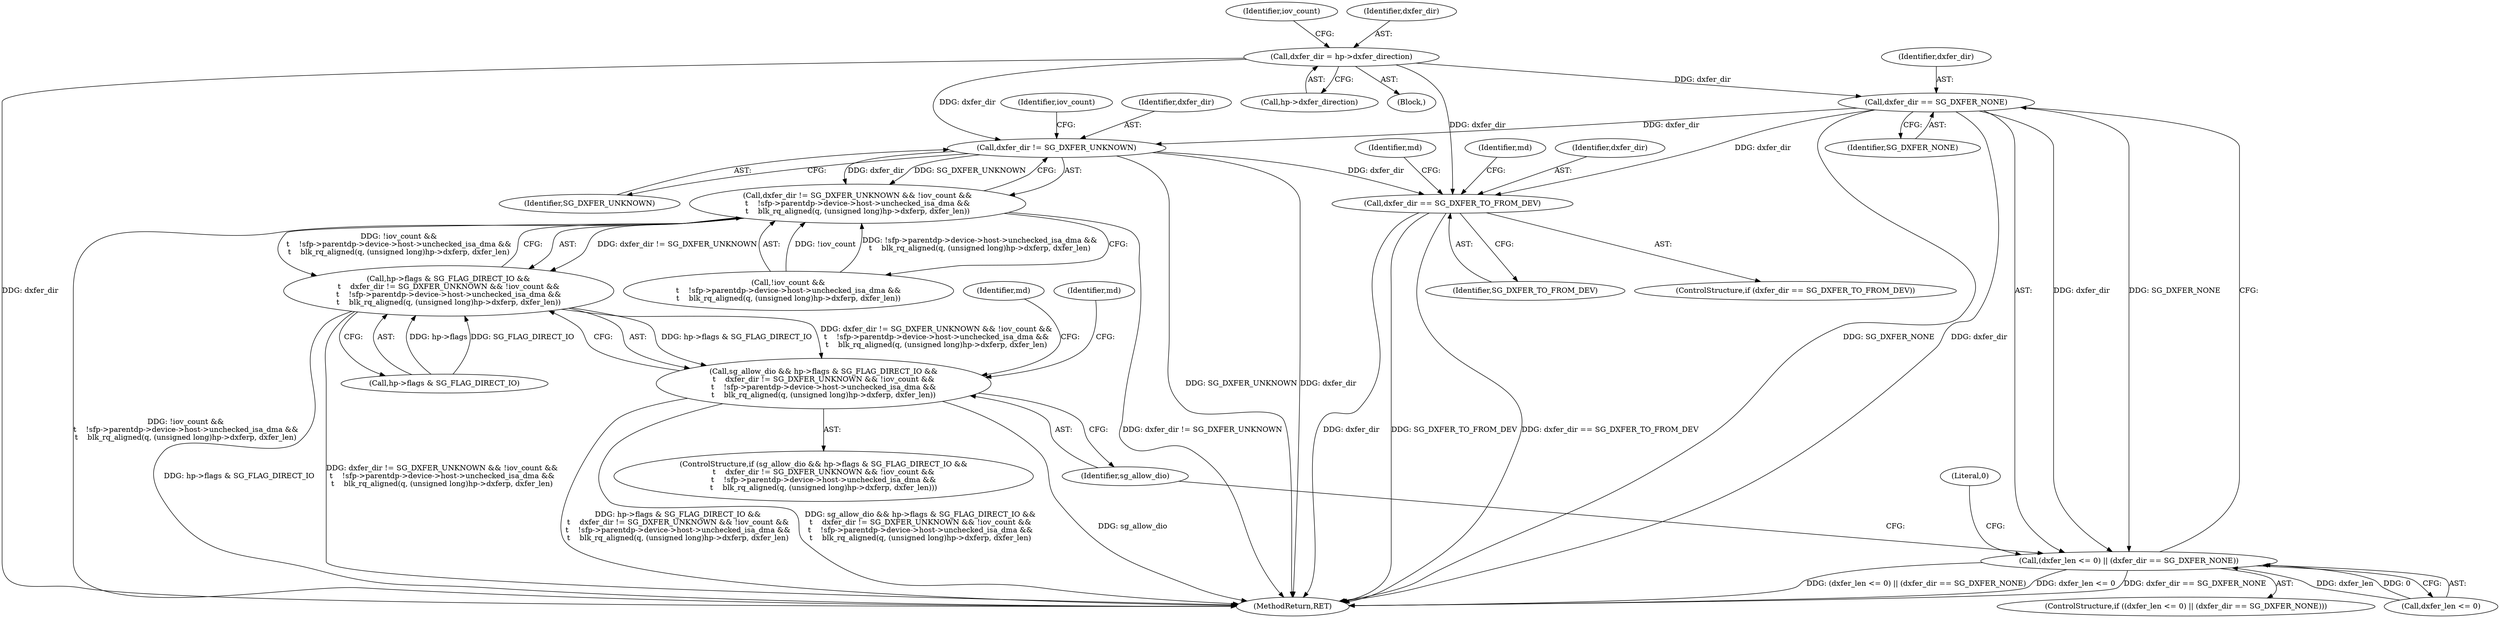 digraph "0_linux_451a2886b6bf90e2fb378f7c46c655450fb96e81@pointer" {
"1000129" [label="(Call,dxfer_dir = hp->dxfer_direction)"];
"1000280" [label="(Call,dxfer_dir == SG_DXFER_NONE)"];
"1000276" [label="(Call,(dxfer_len <= 0) || (dxfer_dir == SG_DXFER_NONE))"];
"1000295" [label="(Call,dxfer_dir != SG_DXFER_UNKNOWN)"];
"1000294" [label="(Call,dxfer_dir != SG_DXFER_UNKNOWN && !iov_count &&\n\t    !sfp->parentdp->device->host->unchecked_isa_dma &&\n\t    blk_rq_aligned(q, (unsigned long)hp->dxferp, dxfer_len))"];
"1000288" [label="(Call,hp->flags & SG_FLAG_DIRECT_IO &&\n\t    dxfer_dir != SG_DXFER_UNKNOWN && !iov_count &&\n\t    !sfp->parentdp->device->host->unchecked_isa_dma &&\n\t    blk_rq_aligned(q, (unsigned long)hp->dxferp, dxfer_len))"];
"1000286" [label="(Call,sg_allow_dio && hp->flags & SG_FLAG_DIRECT_IO &&\n\t    dxfer_dir != SG_DXFER_UNKNOWN && !iov_count &&\n\t    !sfp->parentdp->device->host->unchecked_isa_dma &&\n\t    blk_rq_aligned(q, (unsigned long)hp->dxferp, dxfer_len))"];
"1000394" [label="(Call,dxfer_dir == SG_DXFER_TO_FROM_DEV)"];
"1000300" [label="(Identifier,iov_count)"];
"1000281" [label="(Identifier,dxfer_dir)"];
"1000276" [label="(Call,(dxfer_len <= 0) || (dxfer_dir == SG_DXFER_NONE))"];
"1000275" [label="(ControlStructure,if ((dxfer_len <= 0) || (dxfer_dir == SG_DXFER_NONE)))"];
"1000394" [label="(Call,dxfer_dir == SG_DXFER_TO_FROM_DEV)"];
"1000288" [label="(Call,hp->flags & SG_FLAG_DIRECT_IO &&\n\t    dxfer_dir != SG_DXFER_UNKNOWN && !iov_count &&\n\t    !sfp->parentdp->device->host->unchecked_isa_dma &&\n\t    blk_rq_aligned(q, (unsigned long)hp->dxferp, dxfer_len))"];
"1000280" [label="(Call,dxfer_dir == SG_DXFER_NONE)"];
"1000395" [label="(Identifier,dxfer_dir)"];
"1000296" [label="(Identifier,dxfer_dir)"];
"1000321" [label="(Identifier,md)"];
"1000393" [label="(ControlStructure,if (dxfer_dir == SG_DXFER_TO_FROM_DEV))"];
"1000284" [label="(Literal,0)"];
"1000325" [label="(Identifier,md)"];
"1000286" [label="(Call,sg_allow_dio && hp->flags & SG_FLAG_DIRECT_IO &&\n\t    dxfer_dir != SG_DXFER_UNKNOWN && !iov_count &&\n\t    !sfp->parentdp->device->host->unchecked_isa_dma &&\n\t    blk_rq_aligned(q, (unsigned long)hp->dxferp, dxfer_len))"];
"1000294" [label="(Call,dxfer_dir != SG_DXFER_UNKNOWN && !iov_count &&\n\t    !sfp->parentdp->device->host->unchecked_isa_dma &&\n\t    blk_rq_aligned(q, (unsigned long)hp->dxferp, dxfer_len))"];
"1000287" [label="(Identifier,sg_allow_dio)"];
"1000507" [label="(MethodReturn,RET)"];
"1000131" [label="(Call,hp->dxfer_direction)"];
"1000136" [label="(Identifier,iov_count)"];
"1000129" [label="(Call,dxfer_dir = hp->dxfer_direction)"];
"1000289" [label="(Call,hp->flags & SG_FLAG_DIRECT_IO)"];
"1000396" [label="(Identifier,SG_DXFER_TO_FROM_DEV)"];
"1000295" [label="(Call,dxfer_dir != SG_DXFER_UNKNOWN)"];
"1000130" [label="(Identifier,dxfer_dir)"];
"1000282" [label="(Identifier,SG_DXFER_NONE)"];
"1000104" [label="(Block,)"];
"1000285" [label="(ControlStructure,if (sg_allow_dio && hp->flags & SG_FLAG_DIRECT_IO &&\n\t    dxfer_dir != SG_DXFER_UNKNOWN && !iov_count &&\n\t    !sfp->parentdp->device->host->unchecked_isa_dma &&\n\t    blk_rq_aligned(q, (unsigned long)hp->dxferp, dxfer_len)))"];
"1000399" [label="(Identifier,md)"];
"1000405" [label="(Identifier,md)"];
"1000277" [label="(Call,dxfer_len <= 0)"];
"1000297" [label="(Identifier,SG_DXFER_UNKNOWN)"];
"1000298" [label="(Call,!iov_count &&\n\t    !sfp->parentdp->device->host->unchecked_isa_dma &&\n\t    blk_rq_aligned(q, (unsigned long)hp->dxferp, dxfer_len))"];
"1000129" -> "1000104"  [label="AST: "];
"1000129" -> "1000131"  [label="CFG: "];
"1000130" -> "1000129"  [label="AST: "];
"1000131" -> "1000129"  [label="AST: "];
"1000136" -> "1000129"  [label="CFG: "];
"1000129" -> "1000507"  [label="DDG: dxfer_dir"];
"1000129" -> "1000280"  [label="DDG: dxfer_dir"];
"1000129" -> "1000295"  [label="DDG: dxfer_dir"];
"1000129" -> "1000394"  [label="DDG: dxfer_dir"];
"1000280" -> "1000276"  [label="AST: "];
"1000280" -> "1000282"  [label="CFG: "];
"1000281" -> "1000280"  [label="AST: "];
"1000282" -> "1000280"  [label="AST: "];
"1000276" -> "1000280"  [label="CFG: "];
"1000280" -> "1000507"  [label="DDG: SG_DXFER_NONE"];
"1000280" -> "1000507"  [label="DDG: dxfer_dir"];
"1000280" -> "1000276"  [label="DDG: dxfer_dir"];
"1000280" -> "1000276"  [label="DDG: SG_DXFER_NONE"];
"1000280" -> "1000295"  [label="DDG: dxfer_dir"];
"1000280" -> "1000394"  [label="DDG: dxfer_dir"];
"1000276" -> "1000275"  [label="AST: "];
"1000276" -> "1000277"  [label="CFG: "];
"1000277" -> "1000276"  [label="AST: "];
"1000284" -> "1000276"  [label="CFG: "];
"1000287" -> "1000276"  [label="CFG: "];
"1000276" -> "1000507"  [label="DDG: dxfer_dir == SG_DXFER_NONE"];
"1000276" -> "1000507"  [label="DDG: (dxfer_len <= 0) || (dxfer_dir == SG_DXFER_NONE)"];
"1000276" -> "1000507"  [label="DDG: dxfer_len <= 0"];
"1000277" -> "1000276"  [label="DDG: dxfer_len"];
"1000277" -> "1000276"  [label="DDG: 0"];
"1000295" -> "1000294"  [label="AST: "];
"1000295" -> "1000297"  [label="CFG: "];
"1000296" -> "1000295"  [label="AST: "];
"1000297" -> "1000295"  [label="AST: "];
"1000300" -> "1000295"  [label="CFG: "];
"1000294" -> "1000295"  [label="CFG: "];
"1000295" -> "1000507"  [label="DDG: dxfer_dir"];
"1000295" -> "1000507"  [label="DDG: SG_DXFER_UNKNOWN"];
"1000295" -> "1000294"  [label="DDG: dxfer_dir"];
"1000295" -> "1000294"  [label="DDG: SG_DXFER_UNKNOWN"];
"1000295" -> "1000394"  [label="DDG: dxfer_dir"];
"1000294" -> "1000288"  [label="AST: "];
"1000294" -> "1000298"  [label="CFG: "];
"1000298" -> "1000294"  [label="AST: "];
"1000288" -> "1000294"  [label="CFG: "];
"1000294" -> "1000507"  [label="DDG: !iov_count &&\n\t    !sfp->parentdp->device->host->unchecked_isa_dma &&\n\t    blk_rq_aligned(q, (unsigned long)hp->dxferp, dxfer_len)"];
"1000294" -> "1000507"  [label="DDG: dxfer_dir != SG_DXFER_UNKNOWN"];
"1000294" -> "1000288"  [label="DDG: dxfer_dir != SG_DXFER_UNKNOWN"];
"1000294" -> "1000288"  [label="DDG: !iov_count &&\n\t    !sfp->parentdp->device->host->unchecked_isa_dma &&\n\t    blk_rq_aligned(q, (unsigned long)hp->dxferp, dxfer_len)"];
"1000298" -> "1000294"  [label="DDG: !iov_count"];
"1000298" -> "1000294"  [label="DDG: !sfp->parentdp->device->host->unchecked_isa_dma &&\n\t    blk_rq_aligned(q, (unsigned long)hp->dxferp, dxfer_len)"];
"1000288" -> "1000286"  [label="AST: "];
"1000288" -> "1000289"  [label="CFG: "];
"1000289" -> "1000288"  [label="AST: "];
"1000286" -> "1000288"  [label="CFG: "];
"1000288" -> "1000507"  [label="DDG: dxfer_dir != SG_DXFER_UNKNOWN && !iov_count &&\n\t    !sfp->parentdp->device->host->unchecked_isa_dma &&\n\t    blk_rq_aligned(q, (unsigned long)hp->dxferp, dxfer_len)"];
"1000288" -> "1000507"  [label="DDG: hp->flags & SG_FLAG_DIRECT_IO"];
"1000288" -> "1000286"  [label="DDG: hp->flags & SG_FLAG_DIRECT_IO"];
"1000288" -> "1000286"  [label="DDG: dxfer_dir != SG_DXFER_UNKNOWN && !iov_count &&\n\t    !sfp->parentdp->device->host->unchecked_isa_dma &&\n\t    blk_rq_aligned(q, (unsigned long)hp->dxferp, dxfer_len)"];
"1000289" -> "1000288"  [label="DDG: hp->flags"];
"1000289" -> "1000288"  [label="DDG: SG_FLAG_DIRECT_IO"];
"1000286" -> "1000285"  [label="AST: "];
"1000286" -> "1000287"  [label="CFG: "];
"1000287" -> "1000286"  [label="AST: "];
"1000321" -> "1000286"  [label="CFG: "];
"1000325" -> "1000286"  [label="CFG: "];
"1000286" -> "1000507"  [label="DDG: sg_allow_dio && hp->flags & SG_FLAG_DIRECT_IO &&\n\t    dxfer_dir != SG_DXFER_UNKNOWN && !iov_count &&\n\t    !sfp->parentdp->device->host->unchecked_isa_dma &&\n\t    blk_rq_aligned(q, (unsigned long)hp->dxferp, dxfer_len)"];
"1000286" -> "1000507"  [label="DDG: sg_allow_dio"];
"1000286" -> "1000507"  [label="DDG: hp->flags & SG_FLAG_DIRECT_IO &&\n\t    dxfer_dir != SG_DXFER_UNKNOWN && !iov_count &&\n\t    !sfp->parentdp->device->host->unchecked_isa_dma &&\n\t    blk_rq_aligned(q, (unsigned long)hp->dxferp, dxfer_len)"];
"1000394" -> "1000393"  [label="AST: "];
"1000394" -> "1000396"  [label="CFG: "];
"1000395" -> "1000394"  [label="AST: "];
"1000396" -> "1000394"  [label="AST: "];
"1000399" -> "1000394"  [label="CFG: "];
"1000405" -> "1000394"  [label="CFG: "];
"1000394" -> "1000507"  [label="DDG: SG_DXFER_TO_FROM_DEV"];
"1000394" -> "1000507"  [label="DDG: dxfer_dir == SG_DXFER_TO_FROM_DEV"];
"1000394" -> "1000507"  [label="DDG: dxfer_dir"];
}

